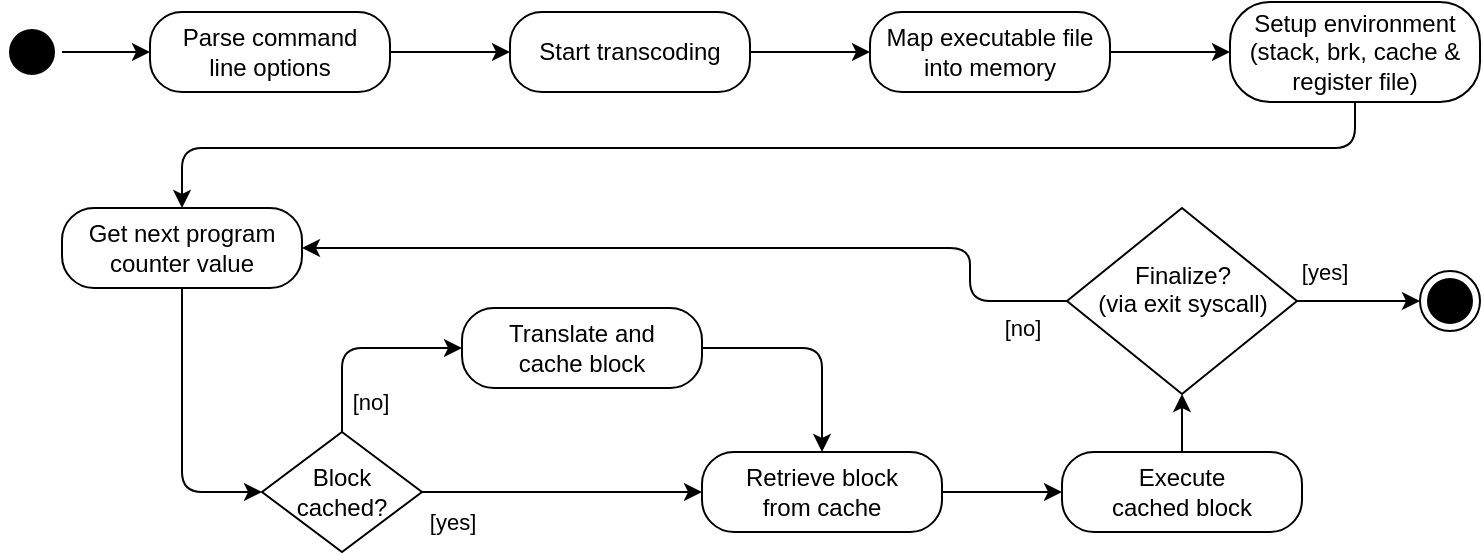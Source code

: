 <mxfile version="13.3.9" type="device"><diagram id="huEyixXiDMwWoAIkbCV8" name="Page-1"><mxGraphModel dx="922" dy="661" grid="1" gridSize="10" guides="1" tooltips="1" connect="1" arrows="1" fold="1" page="1" pageScale="1" pageWidth="827" pageHeight="583" math="0" shadow="0"><root><mxCell id="0"/><mxCell id="1" parent="0"/><mxCell id="CnrzvUtGEDpsZZVYKaaz-12" style="edgeStyle=orthogonalEdgeStyle;rounded=1;orthogonalLoop=1;jettySize=auto;html=1;entryX=0;entryY=0.5;entryDx=0;entryDy=0;" parent="1" source="2p7pw8f1M_MMHONukJSp-1" target="2p7pw8f1M_MMHONukJSp-3" edge="1"><mxGeometry relative="1" as="geometry"/></mxCell><mxCell id="2p7pw8f1M_MMHONukJSp-1" value="" style="ellipse;html=1;shape=startState;fillColor=#000000;" parent="1" vertex="1"><mxGeometry x="36" y="57" width="30" height="30" as="geometry"/></mxCell><mxCell id="CnrzvUtGEDpsZZVYKaaz-13" style="edgeStyle=orthogonalEdgeStyle;rounded=1;orthogonalLoop=1;jettySize=auto;html=1;entryX=0;entryY=0.5;entryDx=0;entryDy=0;" parent="1" source="2p7pw8f1M_MMHONukJSp-3" target="2p7pw8f1M_MMHONukJSp-5" edge="1"><mxGeometry relative="1" as="geometry"/></mxCell><mxCell id="2p7pw8f1M_MMHONukJSp-3" value="Parse command&lt;br&gt;line options" style="rounded=1;whiteSpace=wrap;html=1;arcSize=40;" parent="1" vertex="1"><mxGeometry x="110" y="52" width="120" height="40" as="geometry"/></mxCell><mxCell id="CnrzvUtGEDpsZZVYKaaz-14" style="edgeStyle=orthogonalEdgeStyle;rounded=1;orthogonalLoop=1;jettySize=auto;html=1;entryX=0;entryY=0.5;entryDx=0;entryDy=0;" parent="1" source="2p7pw8f1M_MMHONukJSp-5" target="2p7pw8f1M_MMHONukJSp-7" edge="1"><mxGeometry relative="1" as="geometry"/></mxCell><mxCell id="2p7pw8f1M_MMHONukJSp-5" value="Start transcoding" style="rounded=1;whiteSpace=wrap;html=1;arcSize=40;" parent="1" vertex="1"><mxGeometry x="290" y="52" width="120" height="40" as="geometry"/></mxCell><mxCell id="CnrzvUtGEDpsZZVYKaaz-15" style="edgeStyle=orthogonalEdgeStyle;rounded=1;orthogonalLoop=1;jettySize=auto;html=1;entryX=0;entryY=0.5;entryDx=0;entryDy=0;" parent="1" source="2p7pw8f1M_MMHONukJSp-7" target="2p7pw8f1M_MMHONukJSp-9" edge="1"><mxGeometry relative="1" as="geometry"/></mxCell><mxCell id="2p7pw8f1M_MMHONukJSp-7" value="Map executable file into memory" style="rounded=1;whiteSpace=wrap;html=1;arcSize=40;" parent="1" vertex="1"><mxGeometry x="470" y="52" width="120" height="40" as="geometry"/></mxCell><mxCell id="CnrzvUtGEDpsZZVYKaaz-16" style="edgeStyle=orthogonalEdgeStyle;rounded=1;orthogonalLoop=1;jettySize=auto;html=1;entryX=0.5;entryY=0;entryDx=0;entryDy=0;" parent="1" source="2p7pw8f1M_MMHONukJSp-9" target="2p7pw8f1M_MMHONukJSp-17" edge="1"><mxGeometry relative="1" as="geometry"><Array as="points"><mxPoint x="713" y="120"/><mxPoint x="126" y="120"/></Array></mxGeometry></mxCell><mxCell id="2p7pw8f1M_MMHONukJSp-9" value="Setup environment (stack, brk, cache &amp;amp; register file)" style="rounded=1;whiteSpace=wrap;html=1;arcSize=40;" parent="1" vertex="1"><mxGeometry x="650" y="47" width="125" height="50" as="geometry"/></mxCell><mxCell id="nkEghVm1US-c-0bAdLWk-1" style="edgeStyle=orthogonalEdgeStyle;orthogonalLoop=1;jettySize=auto;html=1;entryX=1;entryY=0.5;entryDx=0;entryDy=0;rounded=1;" edge="1" parent="1" source="2p7pw8f1M_MMHONukJSp-13" target="2p7pw8f1M_MMHONukJSp-17"><mxGeometry relative="1" as="geometry"><Array as="points"><mxPoint x="520" y="197"/><mxPoint x="520" y="170"/></Array></mxGeometry></mxCell><mxCell id="nkEghVm1US-c-0bAdLWk-3" value="[no]" style="edgeLabel;html=1;align=center;verticalAlign=middle;resizable=0;points=[];" vertex="1" connectable="0" parent="nkEghVm1US-c-0bAdLWk-1"><mxGeometry x="-0.9" y="1" relative="1" as="geometry"><mxPoint x="-2.02" y="12.5" as="offset"/></mxGeometry></mxCell><mxCell id="nkEghVm1US-c-0bAdLWk-5" style="edgeStyle=orthogonalEdgeStyle;rounded=1;orthogonalLoop=1;jettySize=auto;html=1;entryX=0;entryY=0.5;entryDx=0;entryDy=0;" edge="1" parent="1" source="2p7pw8f1M_MMHONukJSp-13" target="2p7pw8f1M_MMHONukJSp-16"><mxGeometry relative="1" as="geometry"/></mxCell><mxCell id="nkEghVm1US-c-0bAdLWk-6" value="[yes]" style="edgeLabel;html=1;align=center;verticalAlign=middle;resizable=0;points=[];" vertex="1" connectable="0" parent="nkEghVm1US-c-0bAdLWk-5"><mxGeometry x="-0.564" y="3" relative="1" as="geometry"><mxPoint y="-12" as="offset"/></mxGeometry></mxCell><mxCell id="2p7pw8f1M_MMHONukJSp-13" value="Finalize?&lt;br&gt;(via exit syscall)" style="rhombus;whiteSpace=wrap;html=1;labelPosition=center;verticalLabelPosition=middle;align=center;verticalAlign=top;spacingTop=20;" parent="1" vertex="1"><mxGeometry x="568.5" y="150" width="115" height="93" as="geometry"/></mxCell><mxCell id="2p7pw8f1M_MMHONukJSp-16" value="" style="ellipse;html=1;shape=endState;fillColor=#000000;" parent="1" vertex="1"><mxGeometry x="745" y="181.5" width="30" height="30" as="geometry"/></mxCell><mxCell id="CnrzvUtGEDpsZZVYKaaz-10" style="edgeStyle=orthogonalEdgeStyle;rounded=1;orthogonalLoop=1;jettySize=auto;html=1;entryX=0;entryY=0.5;entryDx=0;entryDy=0;" parent="1" source="2p7pw8f1M_MMHONukJSp-17" target="2p7pw8f1M_MMHONukJSp-21" edge="1"><mxGeometry relative="1" as="geometry"><mxPoint x="56" y="220" as="targetPoint"/><Array as="points"><mxPoint x="126" y="292"/></Array></mxGeometry></mxCell><mxCell id="2p7pw8f1M_MMHONukJSp-17" value="Get next program counter value" style="rounded=1;whiteSpace=wrap;html=1;arcSize=40;" parent="1" vertex="1"><mxGeometry x="66" y="150" width="120" height="40" as="geometry"/></mxCell><mxCell id="CnrzvUtGEDpsZZVYKaaz-8" style="edgeStyle=orthogonalEdgeStyle;rounded=1;orthogonalLoop=1;jettySize=auto;html=1;entryX=0;entryY=0.5;entryDx=0;entryDy=0;" parent="1" source="2p7pw8f1M_MMHONukJSp-19" target="2p7pw8f1M_MMHONukJSp-28" edge="1"><mxGeometry relative="1" as="geometry"/></mxCell><mxCell id="2p7pw8f1M_MMHONukJSp-19" value="Retrieve block&lt;br&gt;from cache" style="rounded=1;whiteSpace=wrap;html=1;arcSize=40;" parent="1" vertex="1"><mxGeometry x="386" y="272" width="120" height="40" as="geometry"/></mxCell><mxCell id="CnrzvUtGEDpsZZVYKaaz-3" style="edgeStyle=orthogonalEdgeStyle;rounded=1;orthogonalLoop=1;jettySize=auto;html=1;entryX=0;entryY=0.5;entryDx=0;entryDy=0;exitX=0.5;exitY=0;exitDx=0;exitDy=0;" parent="1" source="2p7pw8f1M_MMHONukJSp-21" target="2p7pw8f1M_MMHONukJSp-24" edge="1"><mxGeometry relative="1" as="geometry"/></mxCell><mxCell id="CnrzvUtGEDpsZZVYKaaz-4" value="[no]" style="edgeLabel;html=1;align=center;verticalAlign=middle;resizable=0;points=[];" parent="CnrzvUtGEDpsZZVYKaaz-3" vertex="1" connectable="0"><mxGeometry x="-0.704" y="-1" relative="1" as="geometry"><mxPoint x="13" as="offset"/></mxGeometry></mxCell><mxCell id="CnrzvUtGEDpsZZVYKaaz-5" style="edgeStyle=orthogonalEdgeStyle;rounded=1;orthogonalLoop=1;jettySize=auto;html=1;entryX=0;entryY=0.5;entryDx=0;entryDy=0;" parent="1" source="2p7pw8f1M_MMHONukJSp-21" target="2p7pw8f1M_MMHONukJSp-19" edge="1"><mxGeometry relative="1" as="geometry"/></mxCell><mxCell id="CnrzvUtGEDpsZZVYKaaz-6" value="[yes]" style="edgeLabel;html=1;align=center;verticalAlign=middle;resizable=0;points=[];" parent="CnrzvUtGEDpsZZVYKaaz-5" vertex="1" connectable="0"><mxGeometry x="-0.794" relative="1" as="geometry"><mxPoint y="15" as="offset"/></mxGeometry></mxCell><mxCell id="2p7pw8f1M_MMHONukJSp-21" value="Block cached?" style="rhombus;whiteSpace=wrap;html=1;" parent="1" vertex="1"><mxGeometry x="166" y="262" width="80" height="60" as="geometry"/></mxCell><mxCell id="CnrzvUtGEDpsZZVYKaaz-7" style="edgeStyle=orthogonalEdgeStyle;rounded=1;orthogonalLoop=1;jettySize=auto;html=1;entryX=0.5;entryY=0;entryDx=0;entryDy=0;exitX=1;exitY=0.5;exitDx=0;exitDy=0;" parent="1" source="2p7pw8f1M_MMHONukJSp-24" target="2p7pw8f1M_MMHONukJSp-19" edge="1"><mxGeometry relative="1" as="geometry"/></mxCell><mxCell id="2p7pw8f1M_MMHONukJSp-24" value="Translate and&lt;br&gt;cache block" style="rounded=1;whiteSpace=wrap;html=1;arcSize=40;" parent="1" vertex="1"><mxGeometry x="266" y="200" width="120" height="40" as="geometry"/></mxCell><mxCell id="nkEghVm1US-c-0bAdLWk-4" style="edgeStyle=orthogonalEdgeStyle;rounded=1;orthogonalLoop=1;jettySize=auto;html=1;entryX=0.5;entryY=1;entryDx=0;entryDy=0;" edge="1" parent="1" source="2p7pw8f1M_MMHONukJSp-28" target="2p7pw8f1M_MMHONukJSp-13"><mxGeometry relative="1" as="geometry"/></mxCell><mxCell id="2p7pw8f1M_MMHONukJSp-28" value="Execute&lt;br&gt;cached block" style="rounded=1;whiteSpace=wrap;html=1;arcSize=40;" parent="1" vertex="1"><mxGeometry x="566" y="272" width="120" height="40" as="geometry"/></mxCell></root></mxGraphModel></diagram></mxfile>